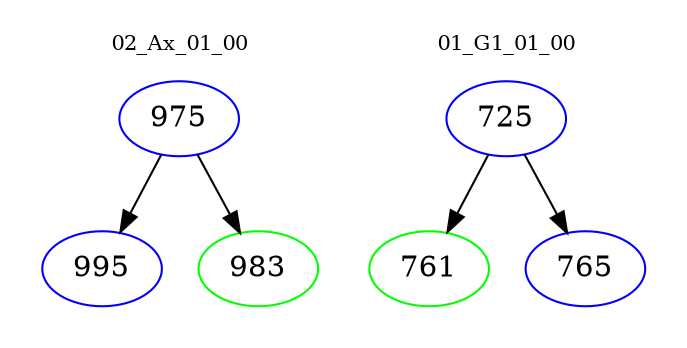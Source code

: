 digraph{
subgraph cluster_0 {
color = white
label = "02_Ax_01_00";
fontsize=10;
T0_975 [label="975", color="blue"]
T0_975 -> T0_995 [color="black"]
T0_995 [label="995", color="blue"]
T0_975 -> T0_983 [color="black"]
T0_983 [label="983", color="green"]
}
subgraph cluster_1 {
color = white
label = "01_G1_01_00";
fontsize=10;
T1_725 [label="725", color="blue"]
T1_725 -> T1_761 [color="black"]
T1_761 [label="761", color="green"]
T1_725 -> T1_765 [color="black"]
T1_765 [label="765", color="blue"]
}
}
